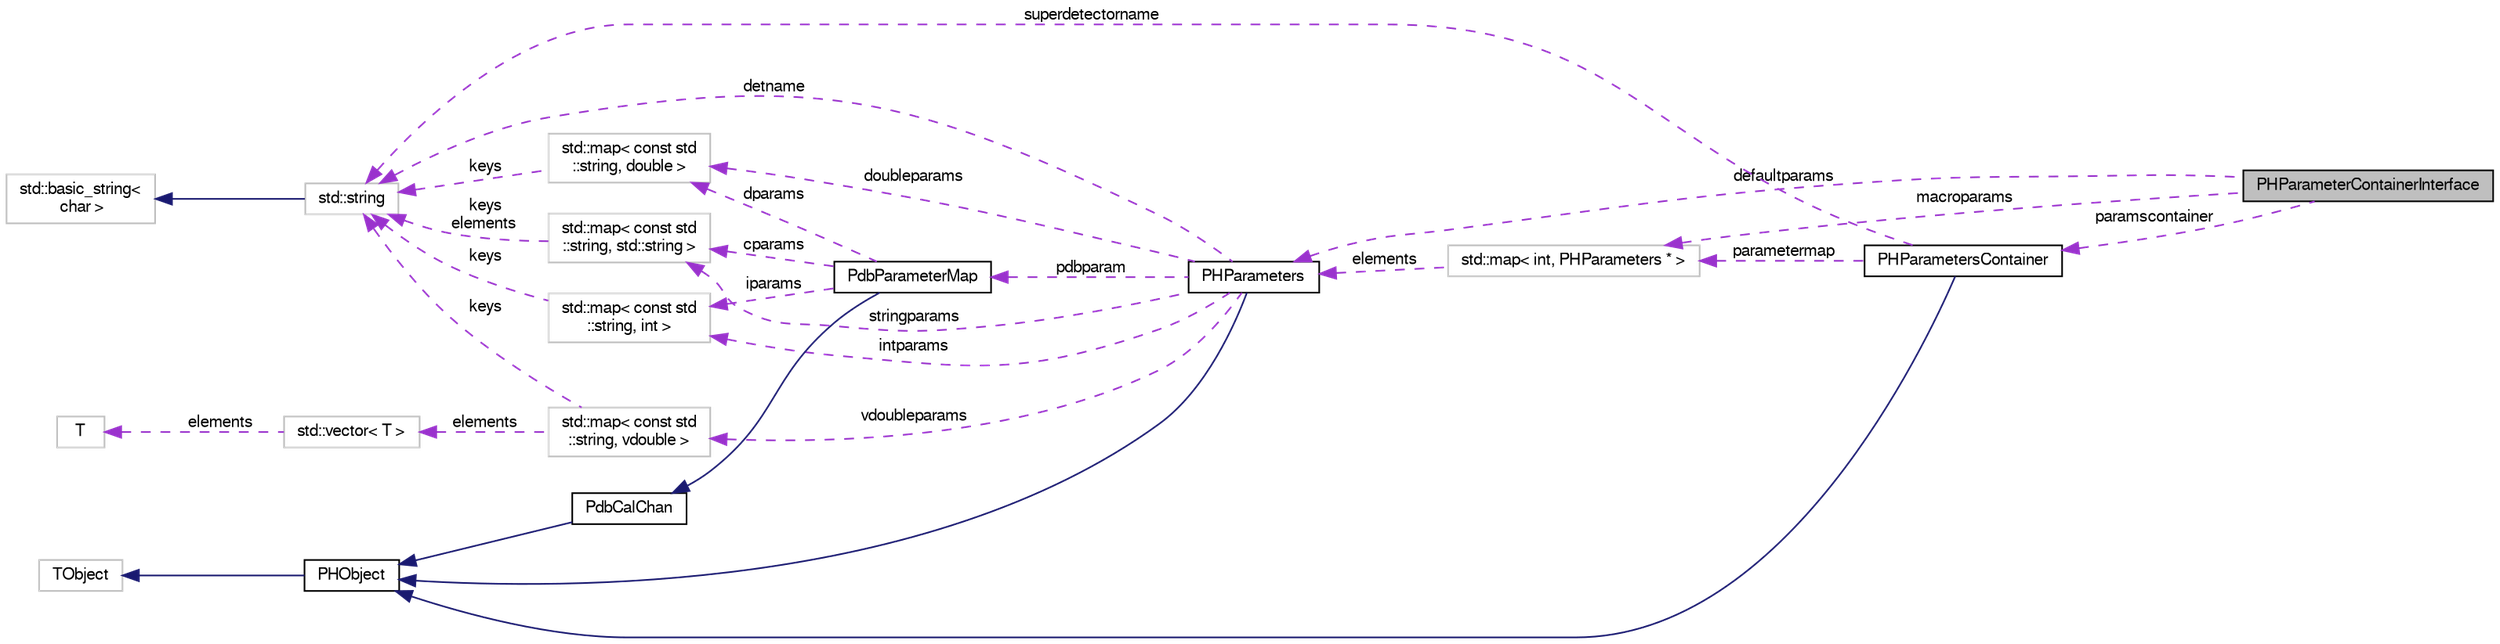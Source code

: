 digraph "PHParameterContainerInterface"
{
  bgcolor="transparent";
  edge [fontname="FreeSans",fontsize="10",labelfontname="FreeSans",labelfontsize="10"];
  node [fontname="FreeSans",fontsize="10",shape=record];
  rankdir="LR";
  Node1 [label="PHParameterContainerInterface",height=0.2,width=0.4,color="black", fillcolor="grey75", style="filled" fontcolor="black"];
  Node2 -> Node1 [dir="back",color="darkorchid3",fontsize="10",style="dashed",label=" defaultparams" ,fontname="FreeSans"];
  Node2 [label="PHParameters",height=0.2,width=0.4,color="black",URL="$dd/dae/classPHParameters.html"];
  Node3 -> Node2 [dir="back",color="midnightblue",fontsize="10",style="solid",fontname="FreeSans"];
  Node3 [label="PHObject",height=0.2,width=0.4,color="black",URL="$d9/d24/classPHObject.html"];
  Node4 -> Node3 [dir="back",color="midnightblue",fontsize="10",style="solid",fontname="FreeSans"];
  Node4 [label="TObject",height=0.2,width=0.4,color="grey75"];
  Node5 -> Node2 [dir="back",color="darkorchid3",fontsize="10",style="dashed",label=" doubleparams" ,fontname="FreeSans"];
  Node5 [label="std::map\< const std\l::string, double \>",height=0.2,width=0.4,color="grey75"];
  Node6 -> Node5 [dir="back",color="darkorchid3",fontsize="10",style="dashed",label=" keys" ,fontname="FreeSans"];
  Node6 [label="std::string",height=0.2,width=0.4,color="grey75",tooltip="STL class. "];
  Node7 -> Node6 [dir="back",color="midnightblue",fontsize="10",style="solid",fontname="FreeSans"];
  Node7 [label="std::basic_string\<\l char \>",height=0.2,width=0.4,color="grey75",tooltip="STL class. "];
  Node8 -> Node2 [dir="back",color="darkorchid3",fontsize="10",style="dashed",label=" intparams" ,fontname="FreeSans"];
  Node8 [label="std::map\< const std\l::string, int \>",height=0.2,width=0.4,color="grey75"];
  Node6 -> Node8 [dir="back",color="darkorchid3",fontsize="10",style="dashed",label=" keys" ,fontname="FreeSans"];
  Node9 -> Node2 [dir="back",color="darkorchid3",fontsize="10",style="dashed",label=" pdbparam" ,fontname="FreeSans"];
  Node9 [label="PdbParameterMap",height=0.2,width=0.4,color="black",URL="$d8/d21/classPdbParameterMap.html"];
  Node10 -> Node9 [dir="back",color="midnightblue",fontsize="10",style="solid",fontname="FreeSans"];
  Node10 [label="PdbCalChan",height=0.2,width=0.4,color="black",URL="$d6/d4b/classPdbCalChan.html"];
  Node3 -> Node10 [dir="back",color="midnightblue",fontsize="10",style="solid",fontname="FreeSans"];
  Node5 -> Node9 [dir="back",color="darkorchid3",fontsize="10",style="dashed",label=" dparams" ,fontname="FreeSans"];
  Node8 -> Node9 [dir="back",color="darkorchid3",fontsize="10",style="dashed",label=" iparams" ,fontname="FreeSans"];
  Node11 -> Node9 [dir="back",color="darkorchid3",fontsize="10",style="dashed",label=" cparams" ,fontname="FreeSans"];
  Node11 [label="std::map\< const std\l::string, std::string \>",height=0.2,width=0.4,color="grey75"];
  Node6 -> Node11 [dir="back",color="darkorchid3",fontsize="10",style="dashed",label=" keys\nelements" ,fontname="FreeSans"];
  Node11 -> Node2 [dir="back",color="darkorchid3",fontsize="10",style="dashed",label=" stringparams" ,fontname="FreeSans"];
  Node6 -> Node2 [dir="back",color="darkorchid3",fontsize="10",style="dashed",label=" detname" ,fontname="FreeSans"];
  Node12 -> Node2 [dir="back",color="darkorchid3",fontsize="10",style="dashed",label=" vdoubleparams" ,fontname="FreeSans"];
  Node12 [label="std::map\< const std\l::string, vdouble \>",height=0.2,width=0.4,color="grey75"];
  Node6 -> Node12 [dir="back",color="darkorchid3",fontsize="10",style="dashed",label=" keys" ,fontname="FreeSans"];
  Node13 -> Node12 [dir="back",color="darkorchid3",fontsize="10",style="dashed",label=" elements" ,fontname="FreeSans"];
  Node13 [label="std::vector\< T \>",height=0.2,width=0.4,color="grey75",tooltip="STL class. "];
  Node14 -> Node13 [dir="back",color="darkorchid3",fontsize="10",style="dashed",label=" elements" ,fontname="FreeSans"];
  Node14 [label="T",height=0.2,width=0.4,color="grey75"];
  Node15 -> Node1 [dir="back",color="darkorchid3",fontsize="10",style="dashed",label=" paramscontainer" ,fontname="FreeSans"];
  Node15 [label="PHParametersContainer",height=0.2,width=0.4,color="black",URL="$d7/d6b/classPHParametersContainer.html"];
  Node3 -> Node15 [dir="back",color="midnightblue",fontsize="10",style="solid",fontname="FreeSans"];
  Node6 -> Node15 [dir="back",color="darkorchid3",fontsize="10",style="dashed",label=" superdetectorname" ,fontname="FreeSans"];
  Node16 -> Node15 [dir="back",color="darkorchid3",fontsize="10",style="dashed",label=" parametermap" ,fontname="FreeSans"];
  Node16 [label="std::map\< int, PHParameters * \>",height=0.2,width=0.4,color="grey75"];
  Node2 -> Node16 [dir="back",color="darkorchid3",fontsize="10",style="dashed",label=" elements" ,fontname="FreeSans"];
  Node16 -> Node1 [dir="back",color="darkorchid3",fontsize="10",style="dashed",label=" macroparams" ,fontname="FreeSans"];
}
